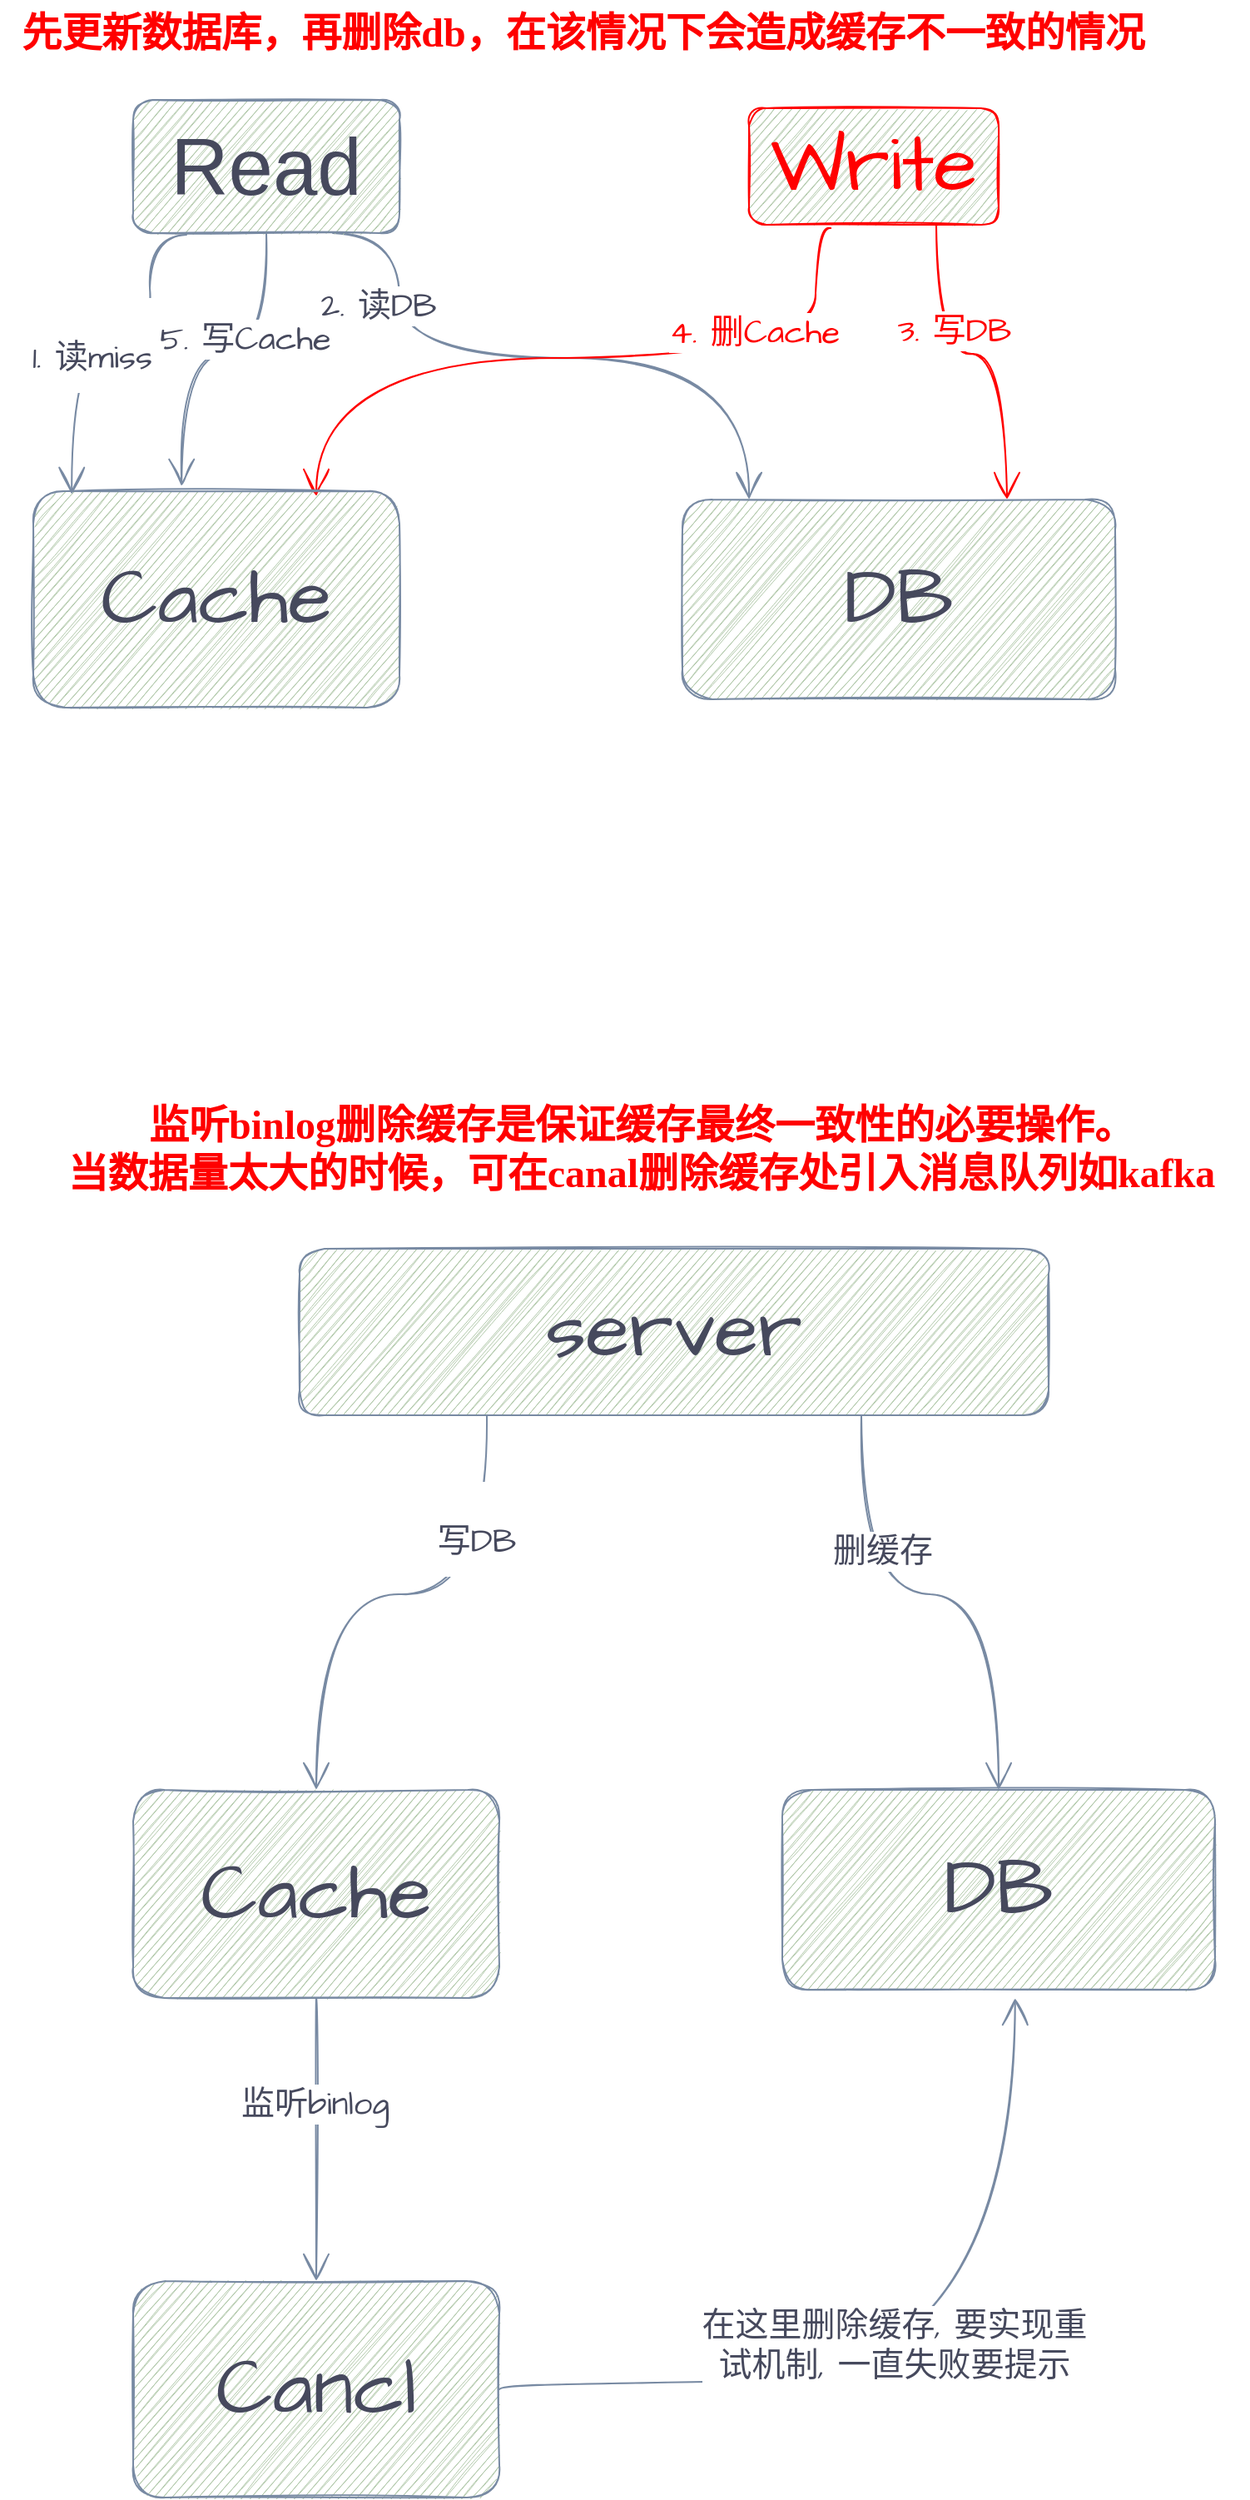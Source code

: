 <mxfile version="20.2.2" type="github">
  <diagram id="lvCcTXG_fDkUPCm9oDBO" name="第 1 页">
    <mxGraphModel dx="1422" dy="804" grid="1" gridSize="10" guides="1" tooltips="1" connect="1" arrows="1" fold="1" page="1" pageScale="1" pageWidth="1200" pageHeight="1920" math="0" shadow="0">
      <root>
        <mxCell id="0" />
        <mxCell id="1" parent="0" />
        <mxCell id="j2zAglMJPE3-f1ns9y2y-5" style="edgeStyle=orthogonalEdgeStyle;curved=1;rounded=0;sketch=1;hachureGap=4;orthogonalLoop=1;jettySize=auto;html=1;exitX=0.2;exitY=1.013;exitDx=0;exitDy=0;entryX=0.105;entryY=0.015;entryDx=0;entryDy=0;entryPerimeter=0;fontFamily=Architects Daughter;fontSource=https%3A%2F%2Ffonts.googleapis.com%2Fcss%3Ffamily%3DArchitects%2BDaughter;fontSize=48;fontColor=#46495D;endArrow=open;startSize=14;endSize=14;sourcePerimeterSpacing=8;targetPerimeterSpacing=8;strokeColor=#788AA3;fillColor=#B2C9AB;exitPerimeter=0;" parent="1" source="j2zAglMJPE3-f1ns9y2y-1" target="j2zAglMJPE3-f1ns9y2y-3" edge="1">
          <mxGeometry relative="1" as="geometry">
            <Array as="points">
              <mxPoint x="200" y="161" />
              <mxPoint x="200" y="225" />
              <mxPoint x="153" y="225" />
            </Array>
          </mxGeometry>
        </mxCell>
        <mxCell id="j2zAglMJPE3-f1ns9y2y-6" value="&lt;font style=&quot;font-size: 20px;&quot;&gt;1. 读miss&lt;/font&gt;" style="edgeLabel;html=1;align=center;verticalAlign=middle;resizable=0;points=[];fontSize=48;fontFamily=Architects Daughter;fontColor=#46495D;" parent="j2zAglMJPE3-f1ns9y2y-5" vertex="1" connectable="0">
          <mxGeometry x="0.082" y="2" relative="1" as="geometry">
            <mxPoint as="offset" />
          </mxGeometry>
        </mxCell>
        <mxCell id="j2zAglMJPE3-f1ns9y2y-7" style="edgeStyle=orthogonalEdgeStyle;curved=1;rounded=0;sketch=1;hachureGap=4;orthogonalLoop=1;jettySize=auto;html=1;exitX=0.75;exitY=1;exitDx=0;exitDy=0;entryX=0.154;entryY=0;entryDx=0;entryDy=0;entryPerimeter=0;fontFamily=Architects Daughter;fontSource=https%3A%2F%2Ffonts.googleapis.com%2Fcss%3Ffamily%3DArchitects%2BDaughter;fontSize=20;fontColor=#46495D;endArrow=open;startSize=14;endSize=14;sourcePerimeterSpacing=8;targetPerimeterSpacing=8;strokeColor=#788AA3;fillColor=#B2C9AB;" parent="1" source="j2zAglMJPE3-f1ns9y2y-1" target="j2zAglMJPE3-f1ns9y2y-4" edge="1">
          <mxGeometry relative="1" as="geometry">
            <Array as="points">
              <mxPoint x="350" y="160" />
              <mxPoint x="350" y="235" />
              <mxPoint x="560" y="235" />
            </Array>
          </mxGeometry>
        </mxCell>
        <mxCell id="j2zAglMJPE3-f1ns9y2y-8" value="2.&amp;nbsp;读DB" style="edgeLabel;html=1;align=center;verticalAlign=middle;resizable=0;points=[];fontSize=20;fontFamily=Architects Daughter;fontColor=#46495D;" parent="j2zAglMJPE3-f1ns9y2y-7" vertex="1" connectable="0">
          <mxGeometry x="-0.333" y="7" relative="1" as="geometry">
            <mxPoint x="-35" y="-25" as="offset" />
          </mxGeometry>
        </mxCell>
        <mxCell id="j2zAglMJPE3-f1ns9y2y-13" style="edgeStyle=orthogonalEdgeStyle;curved=1;rounded=0;sketch=1;hachureGap=4;orthogonalLoop=1;jettySize=auto;html=1;exitX=0.5;exitY=1;exitDx=0;exitDy=0;entryX=0.405;entryY=-0.023;entryDx=0;entryDy=0;entryPerimeter=0;fontFamily=Architects Daughter;fontSource=https%3A%2F%2Ffonts.googleapis.com%2Fcss%3Ffamily%3DArchitects%2BDaughter;fontSize=20;fontColor=#46495D;endArrow=open;startSize=14;endSize=14;sourcePerimeterSpacing=8;targetPerimeterSpacing=8;strokeColor=#788AA3;fillColor=#B2C9AB;" parent="1" source="j2zAglMJPE3-f1ns9y2y-1" target="j2zAglMJPE3-f1ns9y2y-3" edge="1">
          <mxGeometry relative="1" as="geometry" />
        </mxCell>
        <mxCell id="j2zAglMJPE3-f1ns9y2y-14" value="5. 写Cache" style="edgeLabel;html=1;align=center;verticalAlign=middle;resizable=0;points=[];fontSize=20;fontFamily=Architects Daughter;fontColor=#46495D;" parent="j2zAglMJPE3-f1ns9y2y-13" vertex="1" connectable="0">
          <mxGeometry x="-0.157" y="-10" relative="1" as="geometry">
            <mxPoint as="offset" />
          </mxGeometry>
        </mxCell>
        <mxCell id="j2zAglMJPE3-f1ns9y2y-1" value="&lt;font style=&quot;font-size: 48px;&quot;&gt;Read&lt;/font&gt;" style="rounded=1;whiteSpace=wrap;html=1;sketch=1;fillColor=#B2C9AB;strokeColor=#788AA3;fontColor=#46495D;" parent="1" vertex="1">
          <mxGeometry x="190" y="80" width="160" height="80" as="geometry" />
        </mxCell>
        <mxCell id="j2zAglMJPE3-f1ns9y2y-9" style="edgeStyle=orthogonalEdgeStyle;curved=1;rounded=0;sketch=1;hachureGap=4;orthogonalLoop=1;jettySize=auto;html=1;exitX=0.75;exitY=1;exitDx=0;exitDy=0;entryX=0.75;entryY=0;entryDx=0;entryDy=0;fontFamily=Architects Daughter;fontSource=https%3A%2F%2Ffonts.googleapis.com%2Fcss%3Ffamily%3DArchitects%2BDaughter;fontSize=20;fontColor=#46495D;endArrow=open;startSize=14;endSize=14;sourcePerimeterSpacing=8;targetPerimeterSpacing=8;strokeColor=#FF0000;fillColor=#B2C9AB;" parent="1" source="j2zAglMJPE3-f1ns9y2y-2" target="j2zAglMJPE3-f1ns9y2y-4" edge="1">
          <mxGeometry relative="1" as="geometry" />
        </mxCell>
        <mxCell id="j2zAglMJPE3-f1ns9y2y-10" value="&lt;font color=&quot;#ff0000&quot;&gt;3. 写DB&lt;/font&gt;" style="edgeLabel;html=1;align=center;verticalAlign=middle;resizable=0;points=[];fontSize=20;fontFamily=Architects Daughter;fontColor=#46495D;" parent="j2zAglMJPE3-f1ns9y2y-9" vertex="1" connectable="0">
          <mxGeometry x="-0.393" y="10" relative="1" as="geometry">
            <mxPoint as="offset" />
          </mxGeometry>
        </mxCell>
        <mxCell id="j2zAglMJPE3-f1ns9y2y-11" style="edgeStyle=orthogonalEdgeStyle;curved=1;rounded=0;sketch=1;hachureGap=4;orthogonalLoop=1;jettySize=auto;html=1;exitX=0.327;exitY=1.029;exitDx=0;exitDy=0;entryX=0.723;entryY=-0.015;entryDx=0;entryDy=0;entryPerimeter=0;fontFamily=Architects Daughter;fontSource=https%3A%2F%2Ffonts.googleapis.com%2Fcss%3Ffamily%3DArchitects%2BDaughter;fontSize=20;fontColor=#46495D;endArrow=open;startSize=14;endSize=14;sourcePerimeterSpacing=8;targetPerimeterSpacing=8;strokeColor=#FF0000;fillColor=#B2C9AB;exitPerimeter=0;" parent="1" source="j2zAglMJPE3-f1ns9y2y-2" edge="1">
          <mxGeometry relative="1" as="geometry">
            <mxPoint x="608.44" y="160" as="sourcePoint" />
            <mxPoint x="300.0" y="318.05" as="targetPoint" />
            <Array as="points">
              <mxPoint x="600" y="157" />
              <mxPoint x="600" y="235" />
              <mxPoint x="300" y="235" />
            </Array>
          </mxGeometry>
        </mxCell>
        <mxCell id="j2zAglMJPE3-f1ns9y2y-12" value="&lt;font color=&quot;#ff0000&quot;&gt;4.&amp;nbsp;删Cache&lt;/font&gt;" style="edgeLabel;html=1;align=center;verticalAlign=middle;resizable=0;points=[];fontSize=20;fontFamily=Architects Daughter;fontColor=#46495D;" parent="j2zAglMJPE3-f1ns9y2y-11" vertex="1" connectable="0">
          <mxGeometry x="-0.47" y="-16" relative="1" as="geometry">
            <mxPoint as="offset" />
          </mxGeometry>
        </mxCell>
        <mxCell id="j2zAglMJPE3-f1ns9y2y-2" value="&lt;font color=&quot;#ff0000&quot; style=&quot;font-size: 48px;&quot;&gt;Write&lt;/font&gt;" style="rounded=1;whiteSpace=wrap;html=1;sketch=1;hachureGap=4;fontFamily=Architects Daughter;fontSource=https%3A%2F%2Ffonts.googleapis.com%2Fcss%3Ffamily%3DArchitects%2BDaughter;fontSize=20;fontColor=#46495D;strokeColor=#FF0000;fillColor=#B2C9AB;" parent="1" vertex="1">
          <mxGeometry x="560" y="85" width="150" height="70" as="geometry" />
        </mxCell>
        <mxCell id="j2zAglMJPE3-f1ns9y2y-3" value="&lt;font style=&quot;font-size: 48px;&quot;&gt;Cache&lt;/font&gt;" style="rounded=1;whiteSpace=wrap;html=1;sketch=1;hachureGap=4;fontFamily=Architects Daughter;fontSource=https%3A%2F%2Ffonts.googleapis.com%2Fcss%3Ffamily%3DArchitects%2BDaughter;fontSize=20;fontColor=#46495D;strokeColor=#788AA3;fillColor=#B2C9AB;" parent="1" vertex="1">
          <mxGeometry x="130" y="315" width="220" height="130" as="geometry" />
        </mxCell>
        <mxCell id="j2zAglMJPE3-f1ns9y2y-4" value="&lt;font style=&quot;font-size: 48px;&quot;&gt;DB&lt;/font&gt;" style="rounded=1;whiteSpace=wrap;html=1;sketch=1;hachureGap=4;fontFamily=Architects Daughter;fontSource=https%3A%2F%2Ffonts.googleapis.com%2Fcss%3Ffamily%3DArchitects%2BDaughter;fontSize=20;fontColor=#46495D;strokeColor=#788AA3;fillColor=#B2C9AB;" parent="1" vertex="1">
          <mxGeometry x="520" y="320" width="260" height="120" as="geometry" />
        </mxCell>
        <mxCell id="j2zAglMJPE3-f1ns9y2y-16" value="&lt;span style=&quot;font-family: 微软雅黑; background-color: rgba(255, 255, 255, 0.01);&quot;&gt;&lt;font style=&quot;font-size: 24px;&quot;&gt;&lt;b&gt;先更新数据库，再删除db，在该情况下会造成缓存不一致的情况&lt;/b&gt;&lt;/font&gt;&lt;/span&gt;" style="text;html=1;align=center;verticalAlign=middle;resizable=0;points=[];autosize=1;strokeColor=none;fillColor=none;fontSize=20;fontFamily=Architects Daughter;fontColor=#FF0000;" parent="1" vertex="1">
          <mxGeometry x="110" y="20" width="700" height="40" as="geometry" />
        </mxCell>
        <mxCell id="j2zAglMJPE3-f1ns9y2y-20" style="edgeStyle=orthogonalEdgeStyle;curved=1;rounded=0;sketch=1;hachureGap=4;orthogonalLoop=1;jettySize=auto;html=1;exitX=0.25;exitY=1;exitDx=0;exitDy=0;entryX=0.5;entryY=0;entryDx=0;entryDy=0;fontFamily=Architects Daughter;fontSource=https%3A%2F%2Ffonts.googleapis.com%2Fcss%3Ffamily%3DArchitects%2BDaughter;fontSize=48;fontColor=#1A1A1A;endArrow=open;startSize=14;endSize=14;sourcePerimeterSpacing=8;targetPerimeterSpacing=8;strokeColor=#788AA3;fillColor=#B2C9AB;" parent="1" source="j2zAglMJPE3-f1ns9y2y-17" target="j2zAglMJPE3-f1ns9y2y-18" edge="1">
          <mxGeometry relative="1" as="geometry" />
        </mxCell>
        <mxCell id="j2zAglMJPE3-f1ns9y2y-21" value="&lt;font color=&quot;#46495d&quot; style=&quot;font-size: 20px;&quot;&gt;写DB&lt;/font&gt;" style="edgeLabel;html=1;align=center;verticalAlign=middle;resizable=0;points=[];fontSize=48;fontFamily=Architects Daughter;fontColor=#1A1A1A;" parent="j2zAglMJPE3-f1ns9y2y-20" vertex="1" connectable="0">
          <mxGeometry x="-0.585" y="-7" relative="1" as="geometry">
            <mxPoint as="offset" />
          </mxGeometry>
        </mxCell>
        <mxCell id="j2zAglMJPE3-f1ns9y2y-22" style="edgeStyle=orthogonalEdgeStyle;curved=1;rounded=0;sketch=1;hachureGap=4;orthogonalLoop=1;jettySize=auto;html=1;exitX=0.75;exitY=1;exitDx=0;exitDy=0;entryX=0.5;entryY=0;entryDx=0;entryDy=0;fontFamily=Architects Daughter;fontSource=https%3A%2F%2Ffonts.googleapis.com%2Fcss%3Ffamily%3DArchitects%2BDaughter;fontSize=20;fontColor=#46495D;endArrow=open;startSize=14;endSize=14;sourcePerimeterSpacing=8;targetPerimeterSpacing=8;strokeColor=#788AA3;fillColor=#B2C9AB;" parent="1" source="j2zAglMJPE3-f1ns9y2y-17" target="j2zAglMJPE3-f1ns9y2y-19" edge="1">
          <mxGeometry relative="1" as="geometry" />
        </mxCell>
        <mxCell id="j2zAglMJPE3-f1ns9y2y-23" value="删缓存" style="edgeLabel;html=1;align=center;verticalAlign=middle;resizable=0;points=[];fontSize=20;fontFamily=Architects Daughter;fontColor=#46495D;" parent="j2zAglMJPE3-f1ns9y2y-22" vertex="1" connectable="0">
          <mxGeometry x="-0.168" y="11" relative="1" as="geometry">
            <mxPoint x="-8" y="-16" as="offset" />
          </mxGeometry>
        </mxCell>
        <mxCell id="j2zAglMJPE3-f1ns9y2y-17" value="&lt;font color=&quot;#46495d&quot; style=&quot;font-size: 48px;&quot;&gt;server&lt;/font&gt;" style="rounded=1;whiteSpace=wrap;html=1;sketch=1;hachureGap=4;fontFamily=Architects Daughter;fontSource=https%3A%2F%2Ffonts.googleapis.com%2Fcss%3Ffamily%3DArchitects%2BDaughter;fontSize=24;fontColor=#FF0000;strokeColor=#788AA3;fillColor=#B2C9AB;" parent="1" vertex="1">
          <mxGeometry x="290" y="770" width="450" height="100" as="geometry" />
        </mxCell>
        <mxCell id="j2zAglMJPE3-f1ns9y2y-25" style="edgeStyle=orthogonalEdgeStyle;curved=1;rounded=0;sketch=1;hachureGap=4;orthogonalLoop=1;jettySize=auto;html=1;exitX=0.5;exitY=1;exitDx=0;exitDy=0;entryX=0.5;entryY=0;entryDx=0;entryDy=0;fontFamily=Architects Daughter;fontSource=https%3A%2F%2Ffonts.googleapis.com%2Fcss%3Ffamily%3DArchitects%2BDaughter;fontSize=20;fontColor=#46495D;endArrow=open;startSize=14;endSize=14;sourcePerimeterSpacing=8;targetPerimeterSpacing=8;strokeColor=#788AA3;fillColor=#B2C9AB;" parent="1" source="j2zAglMJPE3-f1ns9y2y-18" target="j2zAglMJPE3-f1ns9y2y-24" edge="1">
          <mxGeometry relative="1" as="geometry" />
        </mxCell>
        <mxCell id="j2zAglMJPE3-f1ns9y2y-26" value="监听binlog" style="edgeLabel;html=1;align=center;verticalAlign=middle;resizable=0;points=[];fontSize=20;fontFamily=Architects Daughter;fontColor=#46495D;" parent="j2zAglMJPE3-f1ns9y2y-25" vertex="1" connectable="0">
          <mxGeometry x="-0.267" y="-1" relative="1" as="geometry">
            <mxPoint as="offset" />
          </mxGeometry>
        </mxCell>
        <mxCell id="j2zAglMJPE3-f1ns9y2y-18" value="&lt;font style=&quot;font-size: 48px;&quot;&gt;Cache&lt;/font&gt;" style="rounded=1;whiteSpace=wrap;html=1;sketch=1;hachureGap=4;fontFamily=Architects Daughter;fontSource=https%3A%2F%2Ffonts.googleapis.com%2Fcss%3Ffamily%3DArchitects%2BDaughter;fontSize=20;fontColor=#46495D;strokeColor=#788AA3;fillColor=#B2C9AB;" parent="1" vertex="1">
          <mxGeometry x="190" y="1095" width="220" height="125" as="geometry" />
        </mxCell>
        <mxCell id="j2zAglMJPE3-f1ns9y2y-19" value="&lt;font style=&quot;font-size: 48px;&quot;&gt;DB&lt;/font&gt;" style="rounded=1;whiteSpace=wrap;html=1;sketch=1;hachureGap=4;fontFamily=Architects Daughter;fontSource=https%3A%2F%2Ffonts.googleapis.com%2Fcss%3Ffamily%3DArchitects%2BDaughter;fontSize=20;fontColor=#46495D;strokeColor=#788AA3;fillColor=#B2C9AB;" parent="1" vertex="1">
          <mxGeometry x="580" y="1095" width="260" height="120" as="geometry" />
        </mxCell>
        <mxCell id="j2zAglMJPE3-f1ns9y2y-27" style="edgeStyle=orthogonalEdgeStyle;curved=1;rounded=0;sketch=1;hachureGap=4;orthogonalLoop=1;jettySize=auto;html=1;exitX=1;exitY=0.5;exitDx=0;exitDy=0;entryX=0.538;entryY=1.042;entryDx=0;entryDy=0;entryPerimeter=0;fontFamily=Architects Daughter;fontSource=https%3A%2F%2Ffonts.googleapis.com%2Fcss%3Ffamily%3DArchitects%2BDaughter;fontSize=20;fontColor=#46495D;endArrow=open;startSize=14;endSize=14;sourcePerimeterSpacing=8;targetPerimeterSpacing=8;strokeColor=#788AA3;fillColor=#B2C9AB;" parent="1" source="j2zAglMJPE3-f1ns9y2y-24" target="j2zAglMJPE3-f1ns9y2y-19" edge="1">
          <mxGeometry relative="1" as="geometry">
            <Array as="points">
              <mxPoint x="410" y="1450" />
              <mxPoint x="720" y="1450" />
            </Array>
          </mxGeometry>
        </mxCell>
        <mxCell id="j2zAglMJPE3-f1ns9y2y-28" value="在这里删除缓存,&amp;nbsp;要实现重&lt;br&gt;试机制,&amp;nbsp;一直失败要提示" style="edgeLabel;html=1;align=center;verticalAlign=middle;resizable=0;points=[];fontSize=20;fontFamily=Architects Daughter;fontColor=#46495D;" parent="j2zAglMJPE3-f1ns9y2y-27" vertex="1" connectable="0">
          <mxGeometry x="-0.112" y="22" relative="1" as="geometry">
            <mxPoint as="offset" />
          </mxGeometry>
        </mxCell>
        <mxCell id="j2zAglMJPE3-f1ns9y2y-24" value="&lt;span style=&quot;font-size: 48px;&quot;&gt;Cancl&lt;/span&gt;" style="rounded=1;whiteSpace=wrap;html=1;sketch=1;hachureGap=4;fontFamily=Architects Daughter;fontSource=https%3A%2F%2Ffonts.googleapis.com%2Fcss%3Ffamily%3DArchitects%2BDaughter;fontSize=20;fontColor=#46495D;strokeColor=#788AA3;fillColor=#B2C9AB;" parent="1" vertex="1">
          <mxGeometry x="190" y="1390" width="220" height="130" as="geometry" />
        </mxCell>
        <mxCell id="j2zAglMJPE3-f1ns9y2y-29" value="&lt;span style=&quot;color: rgb(255, 0, 0); font-family: 微软雅黑; background-color: rgba(255, 255, 255, 0.01);&quot;&gt;&lt;font style=&quot;font-size: 24px;&quot;&gt;&lt;b&gt;监听binlog删除缓存是保证缓存最终一致性的必要操作。&lt;br&gt;当数据量太大的时候，可在canal删除缓存处引入消息队列如kafka&lt;/b&gt;&lt;/font&gt;&lt;/span&gt;" style="text;html=1;align=center;verticalAlign=middle;resizable=0;points=[];autosize=1;strokeColor=none;fillColor=none;fontSize=20;fontFamily=Architects Daughter;fontColor=#46495D;" parent="1" vertex="1">
          <mxGeometry x="130" y="675" width="730" height="70" as="geometry" />
        </mxCell>
      </root>
    </mxGraphModel>
  </diagram>
</mxfile>
